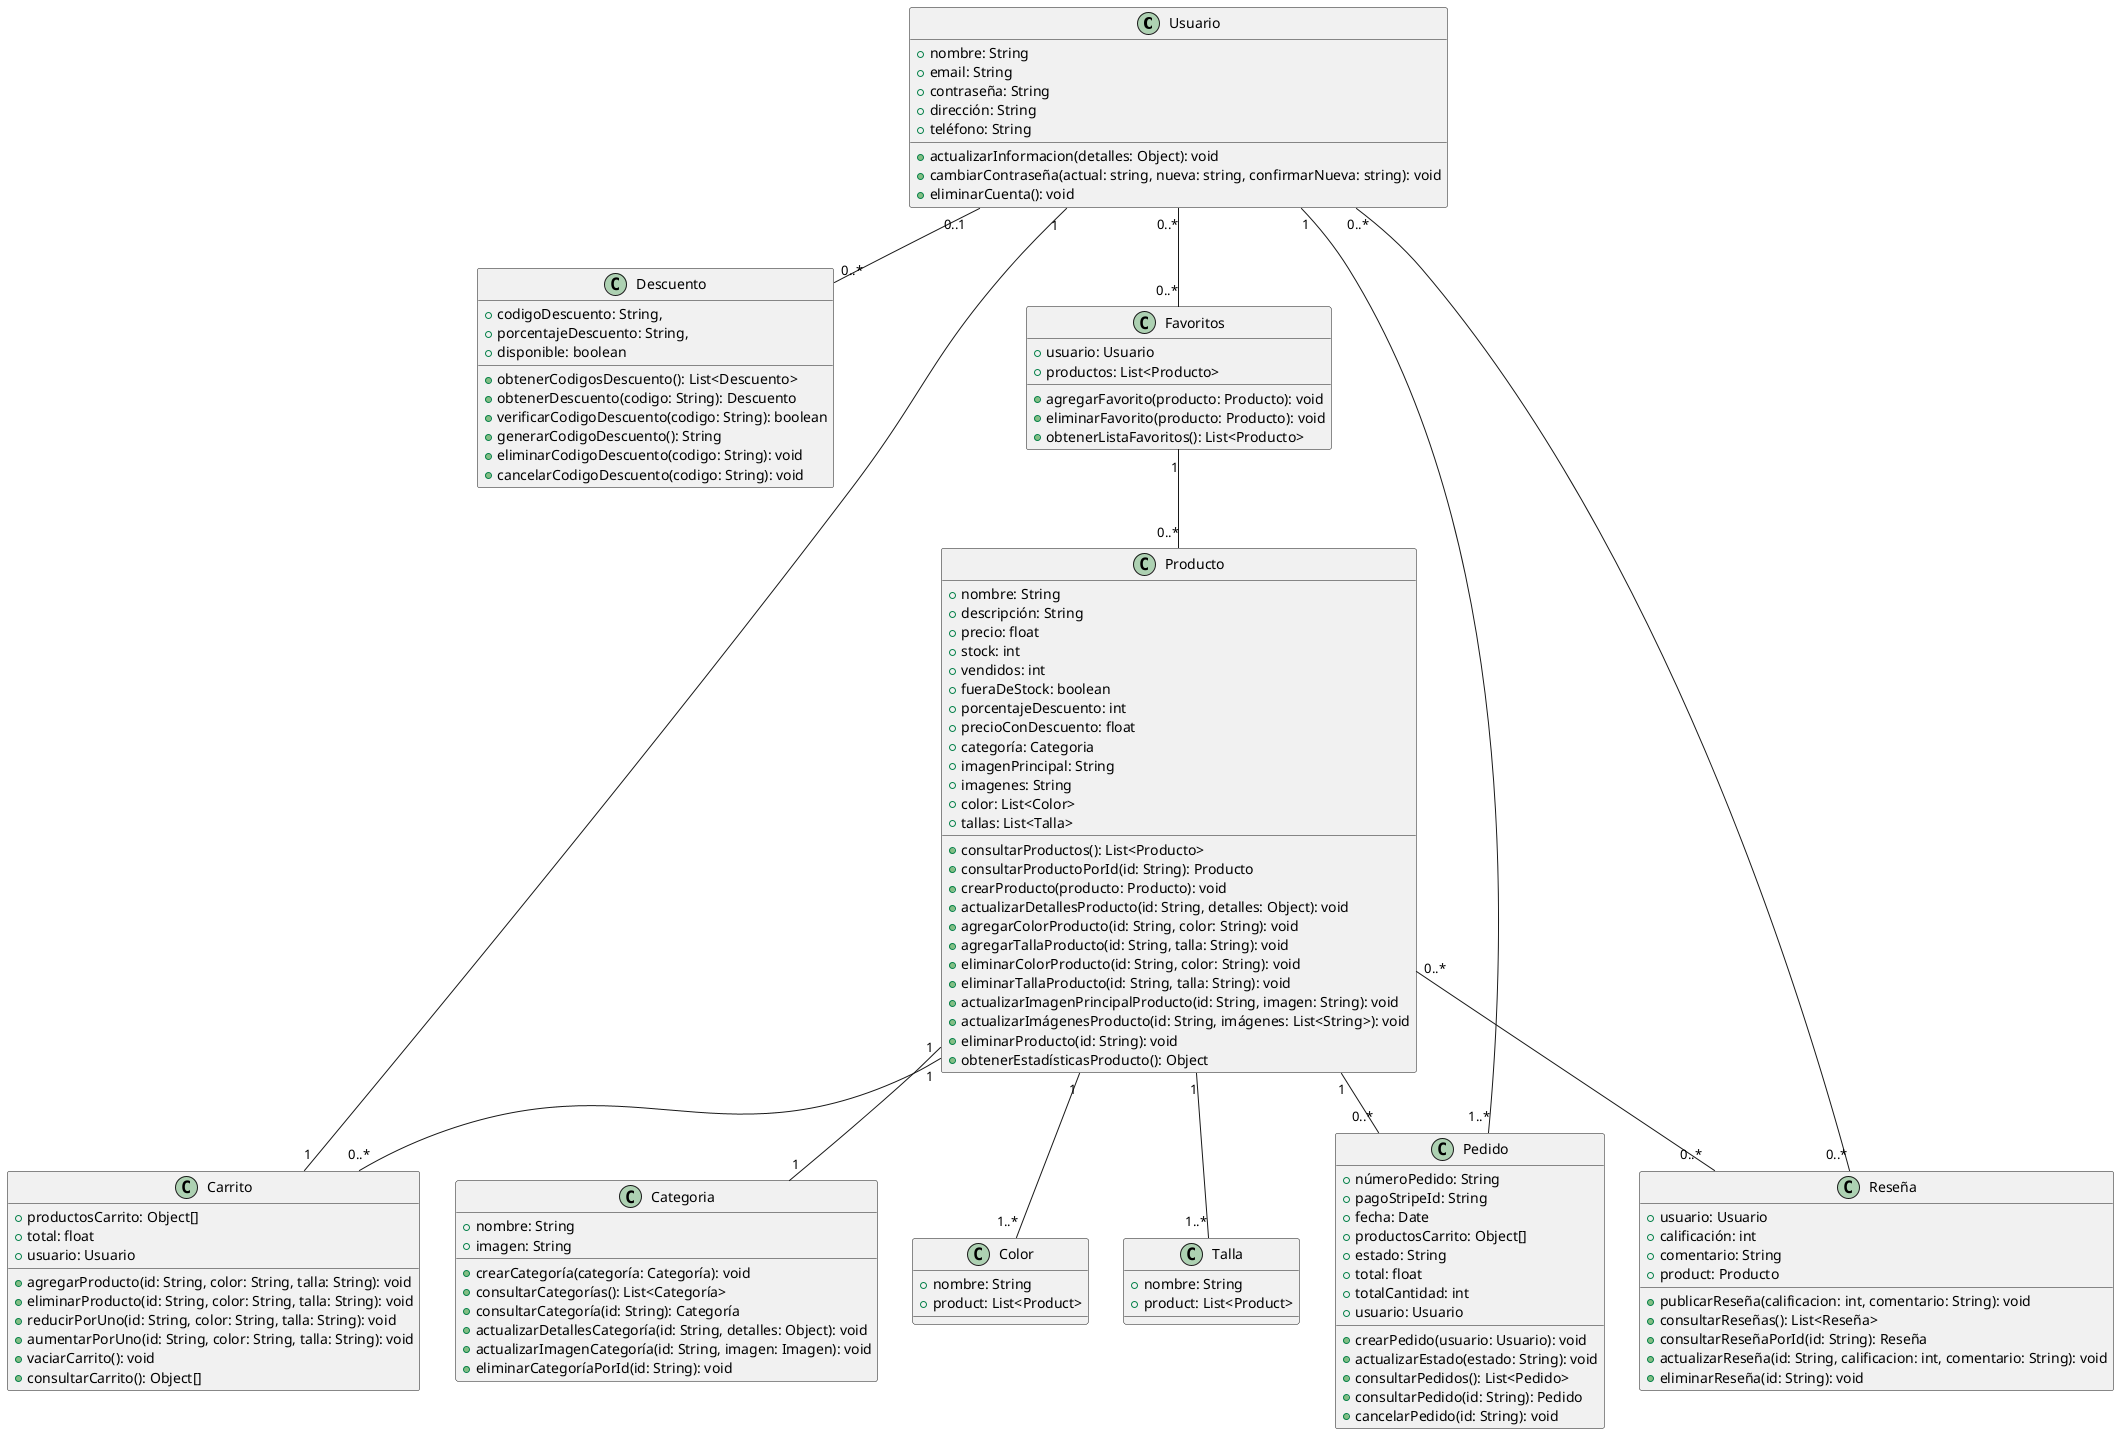 @startuml

class Usuario {
  + nombre: String
  + email: String
  + contraseña: String
  + dirección: String
  + teléfono: String
  + actualizarInformacion(detalles: Object): void
  + cambiarContraseña(actual: string, nueva: string, confirmarNueva: string): void
  + eliminarCuenta(): void
}

class Descuento {
    + codigoDescuento: String,
    + porcentajeDescuento: String,
    + disponible: boolean
    + obtenerCodigosDescuento(): List<Descuento>
    + obtenerDescuento(codigo: String): Descuento
    + verificarCodigoDescuento(codigo: String): boolean
    + generarCodigoDescuento(): String
    + eliminarCodigoDescuento(codigo: String): void
    + cancelarCodigoDescuento(codigo: String): void

}

class Producto {
  + nombre: String
  + descripción: String
  + precio: float
  + stock: int
  + vendidos: int
  + fueraDeStock: boolean
  + porcentajeDescuento: int
  + precioConDescuento: float
  + categoría: Categoria
  + imagenPrincipal: String
  + imagenes: String
  + color: List<Color>
  + tallas: List<Talla>
  + consultarProductos(): List<Producto>
  + consultarProductoPorId(id: String): Producto
  + crearProducto(producto: Producto): void
  + actualizarDetallesProducto(id: String, detalles: Object): void
  + agregarColorProducto(id: String, color: String): void
  + agregarTallaProducto(id: String, talla: String): void
  + eliminarColorProducto(id: String, color: String): void
  + eliminarTallaProducto(id: String, talla: String): void
  + actualizarImagenPrincipalProducto(id: String, imagen: String): void
  + actualizarImágenesProducto(id: String, imágenes: List<String>): void
  + eliminarProducto(id: String): void
  + obtenerEstadísticasProducto(): Object
}

class Categoria {
  + nombre: String
  + imagen: String
  + crearCategoría(categoría: Categoría): void
  + consultarCategorías(): List<Categoría>
  + consultarCategoría(id: String): Categoría
  + actualizarDetallesCategoría(id: String, detalles: Object): void
  + actualizarImagenCategoría(id: String, imagen: Imagen): void
  + eliminarCategoríaPorId(id: String): void
}

class Color {
  + nombre: String
  + product: List<Product>
}

class Talla {
  + nombre: String
  + product: List<Product>
}

class Carrito {
  + productosCarrito: Object[]
  + total: float
  + usuario: Usuario
  + agregarProducto(id: String, color: String, talla: String): void
  + eliminarProducto(id: String, color: String, talla: String): void
  + reducirPorUno(id: String, color: String, talla: String): void
  + aumentarPorUno(id: String, color: String, talla: String): void
  + vaciarCarrito(): void
  + consultarCarrito(): Object[]
}

class Pedido {
  + númeroPedido: String
  + pagoStripeId: String
  + fecha: Date
  + productosCarrito: Object[]
  + estado: String
  + total: float
  + totalCantidad: int
  + usuario: Usuario
  + crearPedido(usuario: Usuario): void
  + actualizarEstado(estado: String): void
  + consultarPedidos(): List<Pedido>
  + consultarPedido(id: String): Pedido
  + cancelarPedido(id: String): void
}

class Reseña {
  + usuario: Usuario
  + calificación: int
  + comentario: String
  + product: Producto
  + publicarReseña(calificacion: int, comentario: String): void
  + consultarReseñas(): List<Reseña>
  + consultarReseñaPorId(id: String): Reseña
  + actualizarReseña(id: String, calificacion: int, comentario: String): void
  + eliminarReseña(id: String): void
}

class Favoritos {
  + usuario: Usuario
  + productos: List<Producto>
  + agregarFavorito(producto: Producto): void
  + eliminarFavorito(producto: Producto): void
  + obtenerListaFavoritos(): List<Producto>
}

Usuario "1" -- "1" Carrito
Usuario "1" -- "1..*" Pedido
Usuario "0..*" -- "0..*" Favoritos
Usuario "0..*" -- "0..*" Reseña
Usuario "0..1" -- "0..*" Descuento
Producto "1" -- "0..*" Pedido
Producto "1" -- "0..*" Carrito
Producto "1" -- "1" Categoria
Producto "1" -- "1..*" Color
Producto "1" -- "1..*" Talla
Producto "0..*" -- "0..*" Reseña
Favoritos "1" -- "0..*" Producto

@enduml
